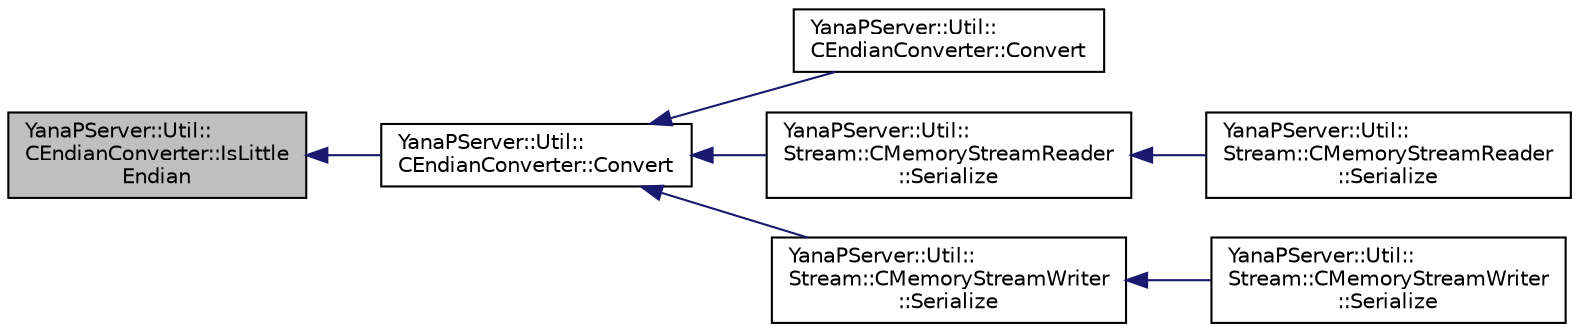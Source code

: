 digraph "YanaPServer::Util::CEndianConverter::IsLittleEndian"
{
  edge [fontname="Helvetica",fontsize="10",labelfontname="Helvetica",labelfontsize="10"];
  node [fontname="Helvetica",fontsize="10",shape=record];
  rankdir="LR";
  Node24 [label="YanaPServer::Util::\lCEndianConverter::IsLittle\lEndian",height=0.2,width=0.4,color="black", fillcolor="grey75", style="filled", fontcolor="black"];
  Node24 -> Node25 [dir="back",color="midnightblue",fontsize="10",style="solid",fontname="Helvetica"];
  Node25 [label="YanaPServer::Util::\lCEndianConverter::Convert",height=0.2,width=0.4,color="black", fillcolor="white", style="filled",URL="$class_yana_p_server_1_1_util_1_1_c_endian_converter.html#a0ff973dbedc6378467691dba1998d298",tooltip="short型変換 "];
  Node25 -> Node26 [dir="back",color="midnightblue",fontsize="10",style="solid",fontname="Helvetica"];
  Node26 [label="YanaPServer::Util::\lCEndianConverter::Convert",height=0.2,width=0.4,color="black", fillcolor="white", style="filled",URL="$class_yana_p_server_1_1_util_1_1_c_endian_converter.html#a4c353ca5657a26043035340d967243e2",tooltip="int変換 "];
  Node25 -> Node27 [dir="back",color="midnightblue",fontsize="10",style="solid",fontname="Helvetica"];
  Node27 [label="YanaPServer::Util::\lStream::CMemoryStreamReader\l::Serialize",height=0.2,width=0.4,color="black", fillcolor="white", style="filled",URL="$class_yana_p_server_1_1_util_1_1_stream_1_1_c_memory_stream_reader.html#a9f4d844f7595a594c8e7e24853cf25f6",tooltip="intのシリアライズ "];
  Node27 -> Node28 [dir="back",color="midnightblue",fontsize="10",style="solid",fontname="Helvetica"];
  Node28 [label="YanaPServer::Util::\lStream::CMemoryStreamReader\l::Serialize",height=0.2,width=0.4,color="black", fillcolor="white", style="filled",URL="$class_yana_p_server_1_1_util_1_1_stream_1_1_c_memory_stream_reader.html#a113cefb4b58b10024ea9aa032c1824ac",tooltip="文字列のシリアライズ "];
  Node25 -> Node29 [dir="back",color="midnightblue",fontsize="10",style="solid",fontname="Helvetica"];
  Node29 [label="YanaPServer::Util::\lStream::CMemoryStreamWriter\l::Serialize",height=0.2,width=0.4,color="black", fillcolor="white", style="filled",URL="$class_yana_p_server_1_1_util_1_1_stream_1_1_c_memory_stream_writer.html#a4919439c566e650cb601a98b0c8093e6",tooltip="intのシリアライズ "];
  Node29 -> Node30 [dir="back",color="midnightblue",fontsize="10",style="solid",fontname="Helvetica"];
  Node30 [label="YanaPServer::Util::\lStream::CMemoryStreamWriter\l::Serialize",height=0.2,width=0.4,color="black", fillcolor="white", style="filled",URL="$class_yana_p_server_1_1_util_1_1_stream_1_1_c_memory_stream_writer.html#a0ab18ce10b78808598f5a946d523f8c3",tooltip="文字列のシリアライズ "];
}
